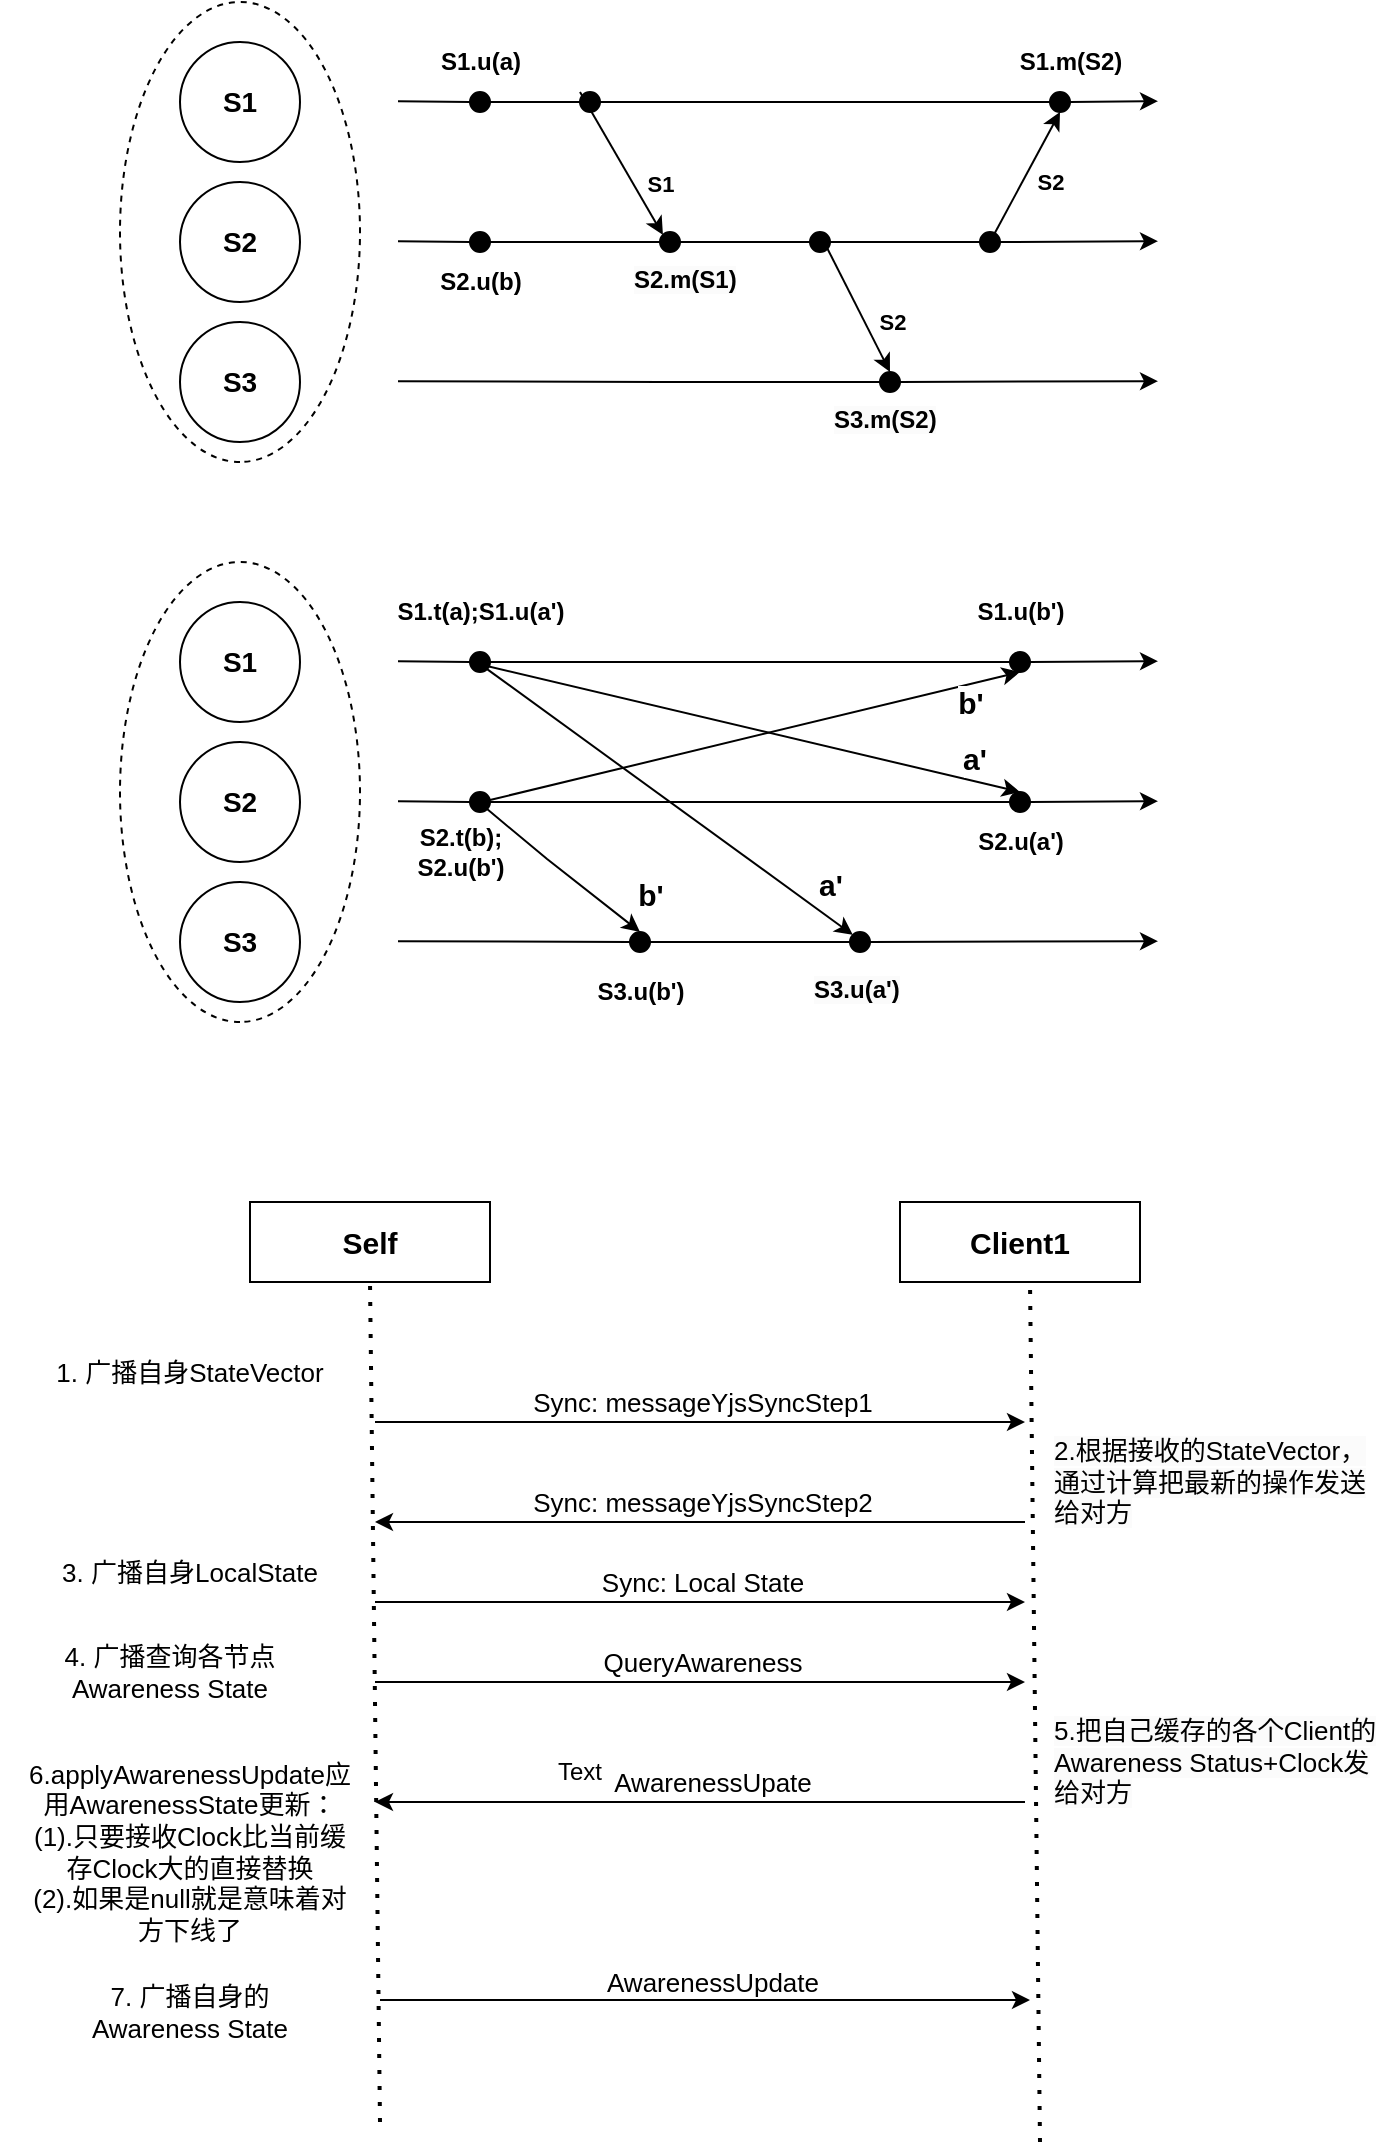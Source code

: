 <mxfile version="24.2.5" type="device">
  <diagram name="第 1 页" id="sdlx1Oh1yUKmL0ftvZPC">
    <mxGraphModel dx="818" dy="593" grid="1" gridSize="10" guides="1" tooltips="1" connect="1" arrows="1" fold="1" page="1" pageScale="1" pageWidth="827" pageHeight="1169" math="0" shadow="0">
      <root>
        <mxCell id="0" />
        <mxCell id="1" parent="0" />
        <mxCell id="1LWhhxLX60GZ49gmiUkB-2" value="" style="ellipse;whiteSpace=wrap;html=1;direction=south;dashed=1;" vertex="1" parent="1">
          <mxGeometry x="110" y="290" width="120" height="230" as="geometry" />
        </mxCell>
        <mxCell id="1LWhhxLX60GZ49gmiUkB-3" value="S1" style="ellipse;whiteSpace=wrap;html=1;aspect=fixed;fontSize=14;fontStyle=1" vertex="1" parent="1">
          <mxGeometry x="140" y="310" width="60" height="60" as="geometry" />
        </mxCell>
        <mxCell id="1LWhhxLX60GZ49gmiUkB-4" value="S2" style="ellipse;whiteSpace=wrap;html=1;aspect=fixed;fontSize=14;fontStyle=1" vertex="1" parent="1">
          <mxGeometry x="140" y="380" width="60" height="60" as="geometry" />
        </mxCell>
        <mxCell id="1LWhhxLX60GZ49gmiUkB-5" value="S3" style="ellipse;whiteSpace=wrap;html=1;aspect=fixed;fontSize=14;fontStyle=1" vertex="1" parent="1">
          <mxGeometry x="140" y="450" width="60" height="60" as="geometry" />
        </mxCell>
        <mxCell id="1LWhhxLX60GZ49gmiUkB-6" value="" style="endArrow=classic;html=1;rounded=0;" edge="1" parent="1" source="1LWhhxLX60GZ49gmiUkB-21">
          <mxGeometry width="50" height="50" relative="1" as="geometry">
            <mxPoint x="249" y="339.58" as="sourcePoint" />
            <mxPoint x="629" y="339.58" as="targetPoint" />
          </mxGeometry>
        </mxCell>
        <mxCell id="1LWhhxLX60GZ49gmiUkB-7" value="" style="endArrow=classic;html=1;rounded=0;" edge="1" parent="1" source="1LWhhxLX60GZ49gmiUkB-23">
          <mxGeometry width="50" height="50" relative="1" as="geometry">
            <mxPoint x="249" y="409.58" as="sourcePoint" />
            <mxPoint x="629" y="409.58" as="targetPoint" />
          </mxGeometry>
        </mxCell>
        <mxCell id="1LWhhxLX60GZ49gmiUkB-8" value="" style="endArrow=classic;html=1;rounded=0;" edge="1" parent="1" source="1LWhhxLX60GZ49gmiUkB-17">
          <mxGeometry width="50" height="50" relative="1" as="geometry">
            <mxPoint x="249" y="479.58" as="sourcePoint" />
            <mxPoint x="629" y="479.58" as="targetPoint" />
          </mxGeometry>
        </mxCell>
        <mxCell id="1LWhhxLX60GZ49gmiUkB-11" value="" style="endArrow=none;html=1;rounded=0;endFill=0;" edge="1" parent="1" target="1LWhhxLX60GZ49gmiUkB-9">
          <mxGeometry width="50" height="50" relative="1" as="geometry">
            <mxPoint x="249" y="339.58" as="sourcePoint" />
            <mxPoint x="629" y="339.58" as="targetPoint" />
          </mxGeometry>
        </mxCell>
        <mxCell id="1LWhhxLX60GZ49gmiUkB-9" value="" style="ellipse;whiteSpace=wrap;html=1;aspect=fixed;fillColor=#000000;" vertex="1" parent="1">
          <mxGeometry x="285" y="335" width="10" height="10" as="geometry" />
        </mxCell>
        <mxCell id="1LWhhxLX60GZ49gmiUkB-12" value="S1.t(a);S1.u(a&#39;)" style="text;html=1;align=center;verticalAlign=middle;resizable=0;points=[];autosize=1;strokeColor=none;fillColor=none;fontStyle=1" vertex="1" parent="1">
          <mxGeometry x="240" y="300" width="100" height="30" as="geometry" />
        </mxCell>
        <mxCell id="1LWhhxLX60GZ49gmiUkB-14" value="" style="endArrow=none;html=1;rounded=0;endFill=0;" edge="1" parent="1" target="1LWhhxLX60GZ49gmiUkB-13">
          <mxGeometry width="50" height="50" relative="1" as="geometry">
            <mxPoint x="249" y="409.58" as="sourcePoint" />
            <mxPoint x="629" y="409.58" as="targetPoint" />
          </mxGeometry>
        </mxCell>
        <mxCell id="1LWhhxLX60GZ49gmiUkB-13" value="" style="ellipse;whiteSpace=wrap;html=1;aspect=fixed;fillColor=#000000;" vertex="1" parent="1">
          <mxGeometry x="285" y="405" width="10" height="10" as="geometry" />
        </mxCell>
        <mxCell id="1LWhhxLX60GZ49gmiUkB-16" value="" style="endArrow=none;html=1;rounded=0;endFill=0;" edge="1" parent="1" target="1LWhhxLX60GZ49gmiUkB-15">
          <mxGeometry width="50" height="50" relative="1" as="geometry">
            <mxPoint x="249" y="479.58" as="sourcePoint" />
            <mxPoint x="629" y="479.58" as="targetPoint" />
          </mxGeometry>
        </mxCell>
        <mxCell id="1LWhhxLX60GZ49gmiUkB-15" value="" style="ellipse;whiteSpace=wrap;html=1;aspect=fixed;fillColor=#000000;" vertex="1" parent="1">
          <mxGeometry x="365" y="475" width="10" height="10" as="geometry" />
        </mxCell>
        <mxCell id="1LWhhxLX60GZ49gmiUkB-18" value="" style="endArrow=none;html=1;rounded=0;endFill=0;" edge="1" parent="1" source="1LWhhxLX60GZ49gmiUkB-15" target="1LWhhxLX60GZ49gmiUkB-17">
          <mxGeometry width="50" height="50" relative="1" as="geometry">
            <mxPoint x="355" y="480" as="sourcePoint" />
            <mxPoint x="629" y="479.58" as="targetPoint" />
          </mxGeometry>
        </mxCell>
        <mxCell id="1LWhhxLX60GZ49gmiUkB-17" value="" style="ellipse;whiteSpace=wrap;html=1;aspect=fixed;fillColor=#000000;" vertex="1" parent="1">
          <mxGeometry x="475" y="475" width="10" height="10" as="geometry" />
        </mxCell>
        <mxCell id="1LWhhxLX60GZ49gmiUkB-22" value="" style="endArrow=none;html=1;rounded=0;endFill=0;" edge="1" parent="1" source="1LWhhxLX60GZ49gmiUkB-9" target="1LWhhxLX60GZ49gmiUkB-21">
          <mxGeometry width="50" height="50" relative="1" as="geometry">
            <mxPoint x="295" y="340" as="sourcePoint" />
            <mxPoint x="629" y="339.58" as="targetPoint" />
          </mxGeometry>
        </mxCell>
        <mxCell id="1LWhhxLX60GZ49gmiUkB-21" value="" style="ellipse;whiteSpace=wrap;html=1;aspect=fixed;fillColor=#000000;" vertex="1" parent="1">
          <mxGeometry x="555" y="335" width="10" height="10" as="geometry" />
        </mxCell>
        <mxCell id="1LWhhxLX60GZ49gmiUkB-24" value="" style="endArrow=none;html=1;rounded=0;endFill=0;" edge="1" parent="1" source="1LWhhxLX60GZ49gmiUkB-13" target="1LWhhxLX60GZ49gmiUkB-23">
          <mxGeometry width="50" height="50" relative="1" as="geometry">
            <mxPoint x="295" y="410" as="sourcePoint" />
            <mxPoint x="629" y="409.58" as="targetPoint" />
          </mxGeometry>
        </mxCell>
        <mxCell id="1LWhhxLX60GZ49gmiUkB-23" value="" style="ellipse;whiteSpace=wrap;html=1;aspect=fixed;fillColor=#000000;" vertex="1" parent="1">
          <mxGeometry x="555" y="405" width="10" height="10" as="geometry" />
        </mxCell>
        <mxCell id="1LWhhxLX60GZ49gmiUkB-25" value="S2.t(b);&lt;div&gt;S2.u(b&#39;)&lt;/div&gt;" style="text;html=1;align=center;verticalAlign=middle;resizable=0;points=[];autosize=1;strokeColor=none;fillColor=none;fontStyle=1" vertex="1" parent="1">
          <mxGeometry x="245" y="415" width="70" height="40" as="geometry" />
        </mxCell>
        <mxCell id="1LWhhxLX60GZ49gmiUkB-26" value="S3.u(b&#39;)" style="text;html=1;align=center;verticalAlign=middle;resizable=0;points=[];autosize=1;strokeColor=none;fillColor=none;fontStyle=1" vertex="1" parent="1">
          <mxGeometry x="335" y="490" width="70" height="30" as="geometry" />
        </mxCell>
        <mxCell id="1LWhhxLX60GZ49gmiUkB-27" value="&lt;span style=&quot;color: rgb(0, 0, 0); font-family: Helvetica; font-size: 12px; font-style: normal; font-variant-ligatures: normal; font-variant-caps: normal; font-weight: 700; letter-spacing: normal; orphans: 2; text-align: center; text-indent: 0px; text-transform: none; widows: 2; word-spacing: 0px; -webkit-text-stroke-width: 0px; white-space: nowrap; background-color: rgb(251, 251, 251); text-decoration-thickness: initial; text-decoration-style: initial; text-decoration-color: initial; display: inline !important; float: none;&quot;&gt;S3.u(a&#39;)&lt;/span&gt;" style="text;whiteSpace=wrap;html=1;" vertex="1" parent="1">
          <mxGeometry x="455" y="490" width="120" height="40" as="geometry" />
        </mxCell>
        <mxCell id="1LWhhxLX60GZ49gmiUkB-28" value="S1.u(b&#39;)" style="text;html=1;align=center;verticalAlign=middle;resizable=0;points=[];autosize=1;strokeColor=none;fillColor=none;fontStyle=1" vertex="1" parent="1">
          <mxGeometry x="525" y="300" width="70" height="30" as="geometry" />
        </mxCell>
        <mxCell id="1LWhhxLX60GZ49gmiUkB-29" value="S2.u(a&#39;)" style="text;html=1;align=center;verticalAlign=middle;resizable=0;points=[];autosize=1;strokeColor=none;fillColor=none;fontStyle=1" vertex="1" parent="1">
          <mxGeometry x="525" y="415" width="70" height="30" as="geometry" />
        </mxCell>
        <mxCell id="1LWhhxLX60GZ49gmiUkB-32" value="" style="endArrow=classic;html=1;rounded=0;entryX=0;entryY=0;entryDx=0;entryDy=0;exitX=1;exitY=1;exitDx=0;exitDy=0;" edge="1" parent="1" source="1LWhhxLX60GZ49gmiUkB-9" target="1LWhhxLX60GZ49gmiUkB-17">
          <mxGeometry width="50" height="50" relative="1" as="geometry">
            <mxPoint x="335" y="370" as="sourcePoint" />
            <mxPoint x="385" y="320" as="targetPoint" />
          </mxGeometry>
        </mxCell>
        <mxCell id="1LWhhxLX60GZ49gmiUkB-33" value="a&lt;font style=&quot;font-size: 15px;&quot;&gt;&lt;span style=&quot;font-size: 15px;&quot;&gt;&#39;&lt;/span&gt;&lt;/font&gt;" style="edgeLabel;html=1;align=center;verticalAlign=middle;resizable=0;points=[];fontSize=15;fontStyle=1" vertex="1" connectable="0" parent="1LWhhxLX60GZ49gmiUkB-32">
          <mxGeometry x="0.731" y="-1" relative="1" as="geometry">
            <mxPoint x="14" y="-9" as="offset" />
          </mxGeometry>
        </mxCell>
        <mxCell id="1LWhhxLX60GZ49gmiUkB-34" value="" style="endArrow=classic;html=1;rounded=0;exitX=1;exitY=1;exitDx=0;exitDy=0;entryX=0.5;entryY=0;entryDx=0;entryDy=0;" edge="1" parent="1" target="1LWhhxLX60GZ49gmiUkB-23">
          <mxGeometry width="50" height="50" relative="1" as="geometry">
            <mxPoint x="285" y="340" as="sourcePoint" />
            <mxPoint x="525" y="380" as="targetPoint" />
          </mxGeometry>
        </mxCell>
        <mxCell id="1LWhhxLX60GZ49gmiUkB-35" value="a&lt;font style=&quot;font-size: 15px;&quot;&gt;&lt;span style=&quot;font-size: 15px;&quot;&gt;&#39;&lt;/span&gt;&lt;/font&gt;" style="edgeLabel;html=1;align=center;verticalAlign=middle;resizable=0;points=[];fontSize=15;fontStyle=1" vertex="1" connectable="0" parent="1LWhhxLX60GZ49gmiUkB-34">
          <mxGeometry x="0.731" y="-1" relative="1" as="geometry">
            <mxPoint x="14" y="-9" as="offset" />
          </mxGeometry>
        </mxCell>
        <mxCell id="1LWhhxLX60GZ49gmiUkB-36" value="" style="endArrow=classic;html=1;rounded=0;entryX=0.5;entryY=0;entryDx=0;entryDy=0;" edge="1" parent="1" target="1LWhhxLX60GZ49gmiUkB-15">
          <mxGeometry width="50" height="50" relative="1" as="geometry">
            <mxPoint x="293.54" y="413.54" as="sourcePoint" />
            <mxPoint x="365.004" y="475.004" as="targetPoint" />
            <Array as="points">
              <mxPoint x="323.54" y="438.54" />
            </Array>
          </mxGeometry>
        </mxCell>
        <mxCell id="1LWhhxLX60GZ49gmiUkB-37" value="b&#39;" style="edgeLabel;html=1;align=center;verticalAlign=middle;resizable=0;points=[];fontSize=15;fontStyle=1" vertex="1" connectable="0" parent="1LWhhxLX60GZ49gmiUkB-36">
          <mxGeometry x="0.342" y="2" relative="1" as="geometry">
            <mxPoint x="29" y="2" as="offset" />
          </mxGeometry>
        </mxCell>
        <mxCell id="1LWhhxLX60GZ49gmiUkB-40" value="" style="endArrow=classic;html=1;rounded=0;entryX=0.5;entryY=1;entryDx=0;entryDy=0;" edge="1" parent="1" target="1LWhhxLX60GZ49gmiUkB-21">
          <mxGeometry width="50" height="50" relative="1" as="geometry">
            <mxPoint x="295" y="409" as="sourcePoint" />
            <mxPoint x="395" y="370" as="targetPoint" />
            <Array as="points" />
          </mxGeometry>
        </mxCell>
        <mxCell id="1LWhhxLX60GZ49gmiUkB-41" value="b&#39;" style="edgeLabel;html=1;align=center;verticalAlign=middle;resizable=0;points=[];fontSize=15;fontStyle=1" vertex="1" connectable="0" parent="1LWhhxLX60GZ49gmiUkB-40">
          <mxGeometry x="0.342" y="2" relative="1" as="geometry">
            <mxPoint x="62" y="-4" as="offset" />
          </mxGeometry>
        </mxCell>
        <mxCell id="1LWhhxLX60GZ49gmiUkB-42" value="" style="ellipse;whiteSpace=wrap;html=1;direction=south;dashed=1;" vertex="1" parent="1">
          <mxGeometry x="110" y="10" width="120" height="230" as="geometry" />
        </mxCell>
        <mxCell id="1LWhhxLX60GZ49gmiUkB-43" value="S1" style="ellipse;whiteSpace=wrap;html=1;aspect=fixed;fontSize=14;fontStyle=1" vertex="1" parent="1">
          <mxGeometry x="140" y="30" width="60" height="60" as="geometry" />
        </mxCell>
        <mxCell id="1LWhhxLX60GZ49gmiUkB-44" value="S2" style="ellipse;whiteSpace=wrap;html=1;aspect=fixed;fontSize=14;fontStyle=1" vertex="1" parent="1">
          <mxGeometry x="140" y="100" width="60" height="60" as="geometry" />
        </mxCell>
        <mxCell id="1LWhhxLX60GZ49gmiUkB-45" value="S3" style="ellipse;whiteSpace=wrap;html=1;aspect=fixed;fontSize=14;fontStyle=1" vertex="1" parent="1">
          <mxGeometry x="140" y="170" width="60" height="60" as="geometry" />
        </mxCell>
        <mxCell id="1LWhhxLX60GZ49gmiUkB-46" value="" style="endArrow=classic;html=1;rounded=0;" edge="1" parent="1" source="1LWhhxLX60GZ49gmiUkB-59">
          <mxGeometry width="50" height="50" relative="1" as="geometry">
            <mxPoint x="249" y="59.58" as="sourcePoint" />
            <mxPoint x="629" y="59.58" as="targetPoint" />
          </mxGeometry>
        </mxCell>
        <mxCell id="1LWhhxLX60GZ49gmiUkB-47" value="" style="endArrow=classic;html=1;rounded=0;" edge="1" parent="1" source="1LWhhxLX60GZ49gmiUkB-61">
          <mxGeometry width="50" height="50" relative="1" as="geometry">
            <mxPoint x="249" y="129.58" as="sourcePoint" />
            <mxPoint x="629" y="129.58" as="targetPoint" />
          </mxGeometry>
        </mxCell>
        <mxCell id="1LWhhxLX60GZ49gmiUkB-48" value="" style="endArrow=classic;html=1;rounded=0;" edge="1" parent="1" source="1LWhhxLX60GZ49gmiUkB-57">
          <mxGeometry width="50" height="50" relative="1" as="geometry">
            <mxPoint x="249" y="199.58" as="sourcePoint" />
            <mxPoint x="629" y="199.58" as="targetPoint" />
          </mxGeometry>
        </mxCell>
        <mxCell id="1LWhhxLX60GZ49gmiUkB-49" value="" style="endArrow=none;html=1;rounded=0;endFill=0;" edge="1" parent="1" target="1LWhhxLX60GZ49gmiUkB-50">
          <mxGeometry width="50" height="50" relative="1" as="geometry">
            <mxPoint x="249" y="59.58" as="sourcePoint" />
            <mxPoint x="629" y="59.58" as="targetPoint" />
          </mxGeometry>
        </mxCell>
        <mxCell id="1LWhhxLX60GZ49gmiUkB-50" value="" style="ellipse;whiteSpace=wrap;html=1;aspect=fixed;fillColor=#000000;" vertex="1" parent="1">
          <mxGeometry x="285" y="55" width="10" height="10" as="geometry" />
        </mxCell>
        <mxCell id="1LWhhxLX60GZ49gmiUkB-51" value="S1.u(a)" style="text;html=1;align=center;verticalAlign=middle;resizable=0;points=[];autosize=1;strokeColor=none;fillColor=none;fontStyle=1" vertex="1" parent="1">
          <mxGeometry x="260" y="25" width="60" height="30" as="geometry" />
        </mxCell>
        <mxCell id="1LWhhxLX60GZ49gmiUkB-52" value="" style="endArrow=none;html=1;rounded=0;endFill=0;" edge="1" parent="1" target="1LWhhxLX60GZ49gmiUkB-53">
          <mxGeometry width="50" height="50" relative="1" as="geometry">
            <mxPoint x="249" y="129.58" as="sourcePoint" />
            <mxPoint x="629" y="129.58" as="targetPoint" />
          </mxGeometry>
        </mxCell>
        <mxCell id="1LWhhxLX60GZ49gmiUkB-53" value="" style="ellipse;whiteSpace=wrap;html=1;aspect=fixed;fillColor=#000000;" vertex="1" parent="1">
          <mxGeometry x="285" y="125" width="10" height="10" as="geometry" />
        </mxCell>
        <mxCell id="1LWhhxLX60GZ49gmiUkB-54" value="" style="endArrow=none;html=1;rounded=0;endFill=0;" edge="1" parent="1">
          <mxGeometry width="50" height="50" relative="1" as="geometry">
            <mxPoint x="249" y="199.58" as="sourcePoint" />
            <mxPoint x="380" y="200" as="targetPoint" />
          </mxGeometry>
        </mxCell>
        <mxCell id="1LWhhxLX60GZ49gmiUkB-56" value="" style="endArrow=none;html=1;rounded=0;endFill=0;" edge="1" parent="1" target="1LWhhxLX60GZ49gmiUkB-57">
          <mxGeometry width="50" height="50" relative="1" as="geometry">
            <mxPoint x="375" y="200" as="sourcePoint" />
            <mxPoint x="629" y="199.58" as="targetPoint" />
          </mxGeometry>
        </mxCell>
        <mxCell id="1LWhhxLX60GZ49gmiUkB-57" value="" style="ellipse;whiteSpace=wrap;html=1;aspect=fixed;fillColor=#000000;" vertex="1" parent="1">
          <mxGeometry x="490" y="195" width="10" height="10" as="geometry" />
        </mxCell>
        <mxCell id="1LWhhxLX60GZ49gmiUkB-58" value="" style="endArrow=none;html=1;rounded=0;endFill=0;" edge="1" parent="1" source="1LWhhxLX60GZ49gmiUkB-75" target="1LWhhxLX60GZ49gmiUkB-59">
          <mxGeometry width="50" height="50" relative="1" as="geometry">
            <mxPoint x="295" y="60" as="sourcePoint" />
            <mxPoint x="629" y="59.58" as="targetPoint" />
          </mxGeometry>
        </mxCell>
        <mxCell id="1LWhhxLX60GZ49gmiUkB-59" value="" style="ellipse;whiteSpace=wrap;html=1;aspect=fixed;fillColor=#000000;" vertex="1" parent="1">
          <mxGeometry x="575" y="55" width="10" height="10" as="geometry" />
        </mxCell>
        <mxCell id="1LWhhxLX60GZ49gmiUkB-60" value="" style="endArrow=none;html=1;rounded=0;endFill=0;" edge="1" parent="1" source="1LWhhxLX60GZ49gmiUkB-78" target="1LWhhxLX60GZ49gmiUkB-61">
          <mxGeometry width="50" height="50" relative="1" as="geometry">
            <mxPoint x="295" y="130" as="sourcePoint" />
            <mxPoint x="629" y="129.58" as="targetPoint" />
          </mxGeometry>
        </mxCell>
        <mxCell id="1LWhhxLX60GZ49gmiUkB-61" value="" style="ellipse;whiteSpace=wrap;html=1;aspect=fixed;fillColor=#000000;" vertex="1" parent="1">
          <mxGeometry x="540" y="125" width="10" height="10" as="geometry" />
        </mxCell>
        <mxCell id="1LWhhxLX60GZ49gmiUkB-62" value="&lt;div&gt;S2.u(b)&lt;/div&gt;" style="text;html=1;align=center;verticalAlign=middle;resizable=0;points=[];autosize=1;strokeColor=none;fillColor=none;fontStyle=1" vertex="1" parent="1">
          <mxGeometry x="260" y="135" width="60" height="30" as="geometry" />
        </mxCell>
        <mxCell id="1LWhhxLX60GZ49gmiUkB-64" value="&lt;span style=&quot;color: rgb(0, 0, 0); font-family: Helvetica; font-size: 12px; font-style: normal; font-variant-ligatures: normal; font-variant-caps: normal; font-weight: 700; letter-spacing: normal; orphans: 2; text-align: center; text-indent: 0px; text-transform: none; widows: 2; word-spacing: 0px; -webkit-text-stroke-width: 0px; white-space: nowrap; background-color: rgb(251, 251, 251); text-decoration-thickness: initial; text-decoration-style: initial; text-decoration-color: initial; display: inline !important; float: none;&quot;&gt;S3.m(S2)&lt;/span&gt;" style="text;whiteSpace=wrap;html=1;" vertex="1" parent="1">
          <mxGeometry x="465" y="205" width="120" height="40" as="geometry" />
        </mxCell>
        <mxCell id="1LWhhxLX60GZ49gmiUkB-65" value="S1.m(S2)" style="text;html=1;align=center;verticalAlign=middle;resizable=0;points=[];autosize=1;strokeColor=none;fillColor=none;fontStyle=1" vertex="1" parent="1">
          <mxGeometry x="550" y="25" width="70" height="30" as="geometry" />
        </mxCell>
        <mxCell id="1LWhhxLX60GZ49gmiUkB-76" value="" style="endArrow=none;html=1;rounded=0;endFill=0;" edge="1" parent="1" source="1LWhhxLX60GZ49gmiUkB-50" target="1LWhhxLX60GZ49gmiUkB-75">
          <mxGeometry width="50" height="50" relative="1" as="geometry">
            <mxPoint x="295" y="60" as="sourcePoint" />
            <mxPoint x="555" y="60" as="targetPoint" />
          </mxGeometry>
        </mxCell>
        <mxCell id="1LWhhxLX60GZ49gmiUkB-75" value="" style="ellipse;whiteSpace=wrap;html=1;aspect=fixed;fillColor=#000000;" vertex="1" parent="1">
          <mxGeometry x="340" y="55" width="10" height="10" as="geometry" />
        </mxCell>
        <mxCell id="1LWhhxLX60GZ49gmiUkB-77" value="" style="ellipse;whiteSpace=wrap;html=1;aspect=fixed;fillColor=#000000;" vertex="1" parent="1">
          <mxGeometry x="380" y="125" width="10" height="10" as="geometry" />
        </mxCell>
        <mxCell id="1LWhhxLX60GZ49gmiUkB-79" value="" style="endArrow=none;html=1;rounded=0;endFill=0;" edge="1" parent="1" source="1LWhhxLX60GZ49gmiUkB-53" target="1LWhhxLX60GZ49gmiUkB-78">
          <mxGeometry width="50" height="50" relative="1" as="geometry">
            <mxPoint x="295" y="130" as="sourcePoint" />
            <mxPoint x="555" y="130" as="targetPoint" />
          </mxGeometry>
        </mxCell>
        <mxCell id="1LWhhxLX60GZ49gmiUkB-78" value="" style="ellipse;whiteSpace=wrap;html=1;aspect=fixed;fillColor=#000000;" vertex="1" parent="1">
          <mxGeometry x="455" y="125" width="10" height="10" as="geometry" />
        </mxCell>
        <mxCell id="1LWhhxLX60GZ49gmiUkB-80" value="&lt;span style=&quot;color: rgb(0, 0, 0); font-family: Helvetica; font-size: 12px; font-style: normal; font-variant-ligatures: normal; font-variant-caps: normal; font-weight: 700; letter-spacing: normal; orphans: 2; text-align: center; text-indent: 0px; text-transform: none; widows: 2; word-spacing: 0px; -webkit-text-stroke-width: 0px; white-space: nowrap; background-color: rgb(251, 251, 251); text-decoration-thickness: initial; text-decoration-style: initial; text-decoration-color: initial; display: inline !important; float: none;&quot;&gt;S2.m(S1)&lt;/span&gt;" style="text;whiteSpace=wrap;html=1;" vertex="1" parent="1">
          <mxGeometry x="365" y="135" width="70" height="40" as="geometry" />
        </mxCell>
        <mxCell id="1LWhhxLX60GZ49gmiUkB-82" value="" style="endArrow=classic;html=1;rounded=0;entryX=0;entryY=0;entryDx=0;entryDy=0;" edge="1" parent="1" target="1LWhhxLX60GZ49gmiUkB-77">
          <mxGeometry width="50" height="50" relative="1" as="geometry">
            <mxPoint x="340" y="55" as="sourcePoint" />
            <mxPoint x="380" y="115" as="targetPoint" />
          </mxGeometry>
        </mxCell>
        <mxCell id="1LWhhxLX60GZ49gmiUkB-83" value="S1" style="edgeLabel;html=1;align=center;verticalAlign=middle;resizable=0;points=[];fontSize=11;fontStyle=1" vertex="1" connectable="0" parent="1LWhhxLX60GZ49gmiUkB-82">
          <mxGeometry x="0.372" y="1" relative="1" as="geometry">
            <mxPoint x="11" y="-3" as="offset" />
          </mxGeometry>
        </mxCell>
        <mxCell id="1LWhhxLX60GZ49gmiUkB-84" value="" style="endArrow=classic;html=1;rounded=0;entryX=0.5;entryY=0;entryDx=0;entryDy=0;" edge="1" parent="1" target="1LWhhxLX60GZ49gmiUkB-57">
          <mxGeometry width="50" height="50" relative="1" as="geometry">
            <mxPoint x="459.5" y="125" as="sourcePoint" />
            <mxPoint x="490" y="190" as="targetPoint" />
          </mxGeometry>
        </mxCell>
        <mxCell id="1LWhhxLX60GZ49gmiUkB-85" value="S2" style="edgeLabel;html=1;align=center;verticalAlign=middle;resizable=0;points=[];fontSize=11;fontStyle=1" vertex="1" connectable="0" parent="1LWhhxLX60GZ49gmiUkB-84">
          <mxGeometry x="0.372" y="1" relative="1" as="geometry">
            <mxPoint x="11" y="-3" as="offset" />
          </mxGeometry>
        </mxCell>
        <mxCell id="1LWhhxLX60GZ49gmiUkB-86" value="" style="endArrow=classic;html=1;rounded=0;entryX=0.5;entryY=1;entryDx=0;entryDy=0;" edge="1" parent="1" target="1LWhhxLX60GZ49gmiUkB-59">
          <mxGeometry width="50" height="50" relative="1" as="geometry">
            <mxPoint x="545" y="130" as="sourcePoint" />
            <mxPoint x="595" y="80" as="targetPoint" />
          </mxGeometry>
        </mxCell>
        <mxCell id="1LWhhxLX60GZ49gmiUkB-87" value="S2" style="edgeLabel;html=1;align=center;verticalAlign=middle;resizable=0;points=[];fontStyle=1" vertex="1" connectable="0" parent="1LWhhxLX60GZ49gmiUkB-86">
          <mxGeometry x="0.114" y="2" relative="1" as="geometry">
            <mxPoint x="12" y="7" as="offset" />
          </mxGeometry>
        </mxCell>
        <mxCell id="1LWhhxLX60GZ49gmiUkB-88" value="Self" style="rounded=0;whiteSpace=wrap;html=1;fontStyle=1;fontSize=15;" vertex="1" parent="1">
          <mxGeometry x="175" y="610" width="120" height="40" as="geometry" />
        </mxCell>
        <mxCell id="1LWhhxLX60GZ49gmiUkB-89" value="Client1" style="rounded=0;whiteSpace=wrap;html=1;fontStyle=1;fontSize=15;" vertex="1" parent="1">
          <mxGeometry x="500" y="610" width="120" height="40" as="geometry" />
        </mxCell>
        <mxCell id="1LWhhxLX60GZ49gmiUkB-90" value="" style="endArrow=none;dashed=1;html=1;dashPattern=1 3;strokeWidth=2;rounded=0;entryX=0.5;entryY=1;entryDx=0;entryDy=0;" edge="1" parent="1" target="1LWhhxLX60GZ49gmiUkB-88">
          <mxGeometry width="50" height="50" relative="1" as="geometry">
            <mxPoint x="240" y="1070" as="sourcePoint" />
            <mxPoint x="230" y="680" as="targetPoint" />
          </mxGeometry>
        </mxCell>
        <mxCell id="1LWhhxLX60GZ49gmiUkB-91" value="" style="endArrow=none;dashed=1;html=1;dashPattern=1 3;strokeWidth=2;rounded=0;entryX=0.5;entryY=1;entryDx=0;entryDy=0;" edge="1" parent="1">
          <mxGeometry width="50" height="50" relative="1" as="geometry">
            <mxPoint x="570" y="1080" as="sourcePoint" />
            <mxPoint x="565" y="650" as="targetPoint" />
          </mxGeometry>
        </mxCell>
        <mxCell id="1LWhhxLX60GZ49gmiUkB-92" value="Text" style="text;html=1;align=center;verticalAlign=middle;whiteSpace=wrap;rounded=0;" vertex="1" parent="1">
          <mxGeometry x="310" y="880" width="60" height="30" as="geometry" />
        </mxCell>
        <mxCell id="1LWhhxLX60GZ49gmiUkB-93" value="1. 广播自身StateVector" style="text;html=1;align=center;verticalAlign=middle;whiteSpace=wrap;rounded=0;fontSize=13;fontStyle=0" vertex="1" parent="1">
          <mxGeometry x="60" y="680" width="170" height="30" as="geometry" />
        </mxCell>
        <mxCell id="1LWhhxLX60GZ49gmiUkB-94" value="" style="endArrow=classic;html=1;rounded=0;" edge="1" parent="1">
          <mxGeometry width="50" height="50" relative="1" as="geometry">
            <mxPoint x="237.5" y="720" as="sourcePoint" />
            <mxPoint x="562.5" y="720" as="targetPoint" />
          </mxGeometry>
        </mxCell>
        <mxCell id="1LWhhxLX60GZ49gmiUkB-95" value="Sync: messageYjsSyncStep1" style="edgeLabel;html=1;align=center;verticalAlign=middle;resizable=0;points=[];fontSize=13;" vertex="1" connectable="0" parent="1LWhhxLX60GZ49gmiUkB-94">
          <mxGeometry x="-0.598" y="-1" relative="1" as="geometry">
            <mxPoint x="98" y="-11" as="offset" />
          </mxGeometry>
        </mxCell>
        <mxCell id="1LWhhxLX60GZ49gmiUkB-96" value="" style="endArrow=none;html=1;rounded=0;startArrow=classic;startFill=1;endFill=0;" edge="1" parent="1">
          <mxGeometry width="50" height="50" relative="1" as="geometry">
            <mxPoint x="237.5" y="770" as="sourcePoint" />
            <mxPoint x="562.5" y="770" as="targetPoint" />
          </mxGeometry>
        </mxCell>
        <mxCell id="1LWhhxLX60GZ49gmiUkB-97" value="Sync: messageYjsSyncStep2" style="edgeLabel;html=1;align=center;verticalAlign=middle;resizable=0;points=[];fontSize=13;" vertex="1" connectable="0" parent="1LWhhxLX60GZ49gmiUkB-96">
          <mxGeometry x="-0.598" y="-1" relative="1" as="geometry">
            <mxPoint x="98" y="-11" as="offset" />
          </mxGeometry>
        </mxCell>
        <mxCell id="1LWhhxLX60GZ49gmiUkB-98" value="&lt;span style=&quot;color: rgb(0, 0, 0); font-family: Helvetica; font-size: 13px; font-style: normal; font-variant-ligatures: normal; font-variant-caps: normal; font-weight: 400; letter-spacing: normal; orphans: 2; text-align: center; text-indent: 0px; text-transform: none; widows: 2; word-spacing: 0px; -webkit-text-stroke-width: 0px; white-space: normal; background-color: rgb(251, 251, 251); text-decoration-thickness: initial; text-decoration-style: initial; text-decoration-color: initial; display: inline !important; float: none;&quot;&gt;2.根据接收的StateVector，通过计算把最新的操作发送给对方&lt;/span&gt;" style="text;whiteSpace=wrap;html=1;" vertex="1" parent="1">
          <mxGeometry x="575" y="720" width="165" height="30" as="geometry" />
        </mxCell>
        <mxCell id="1LWhhxLX60GZ49gmiUkB-99" value="3. 广播自身LocalState" style="text;html=1;align=center;verticalAlign=middle;whiteSpace=wrap;rounded=0;fontSize=13;fontStyle=0" vertex="1" parent="1">
          <mxGeometry x="60" y="780" width="170" height="30" as="geometry" />
        </mxCell>
        <mxCell id="1LWhhxLX60GZ49gmiUkB-100" value="" style="endArrow=classic;html=1;rounded=0;" edge="1" parent="1">
          <mxGeometry width="50" height="50" relative="1" as="geometry">
            <mxPoint x="237.5" y="810" as="sourcePoint" />
            <mxPoint x="562.5" y="810" as="targetPoint" />
          </mxGeometry>
        </mxCell>
        <mxCell id="1LWhhxLX60GZ49gmiUkB-101" value="Sync: Local State" style="edgeLabel;html=1;align=center;verticalAlign=middle;resizable=0;points=[];fontSize=13;" vertex="1" connectable="0" parent="1LWhhxLX60GZ49gmiUkB-100">
          <mxGeometry x="-0.598" y="-1" relative="1" as="geometry">
            <mxPoint x="98" y="-11" as="offset" />
          </mxGeometry>
        </mxCell>
        <mxCell id="1LWhhxLX60GZ49gmiUkB-102" value="" style="endArrow=classic;html=1;rounded=0;" edge="1" parent="1">
          <mxGeometry width="50" height="50" relative="1" as="geometry">
            <mxPoint x="237.5" y="850" as="sourcePoint" />
            <mxPoint x="562.5" y="850" as="targetPoint" />
          </mxGeometry>
        </mxCell>
        <mxCell id="1LWhhxLX60GZ49gmiUkB-103" value="QueryAwareness" style="edgeLabel;html=1;align=center;verticalAlign=middle;resizable=0;points=[];fontSize=13;" vertex="1" connectable="0" parent="1LWhhxLX60GZ49gmiUkB-102">
          <mxGeometry x="-0.598" y="-1" relative="1" as="geometry">
            <mxPoint x="98" y="-11" as="offset" />
          </mxGeometry>
        </mxCell>
        <mxCell id="1LWhhxLX60GZ49gmiUkB-104" value="4. 广播查询各节点&lt;br&gt;Awareness State" style="text;html=1;align=center;verticalAlign=middle;whiteSpace=wrap;rounded=0;fontSize=13;fontStyle=0" vertex="1" parent="1">
          <mxGeometry x="50" y="830" width="170" height="30" as="geometry" />
        </mxCell>
        <mxCell id="1LWhhxLX60GZ49gmiUkB-105" value="" style="endArrow=none;html=1;rounded=0;startArrow=classic;startFill=1;endFill=0;" edge="1" parent="1">
          <mxGeometry width="50" height="50" relative="1" as="geometry">
            <mxPoint x="237.5" y="910" as="sourcePoint" />
            <mxPoint x="562.5" y="910" as="targetPoint" />
          </mxGeometry>
        </mxCell>
        <mxCell id="1LWhhxLX60GZ49gmiUkB-106" value="AwarenessUpate" style="edgeLabel;html=1;align=center;verticalAlign=middle;resizable=0;points=[];fontSize=13;" vertex="1" connectable="0" parent="1LWhhxLX60GZ49gmiUkB-105">
          <mxGeometry x="-0.598" y="-1" relative="1" as="geometry">
            <mxPoint x="103" y="-11" as="offset" />
          </mxGeometry>
        </mxCell>
        <mxCell id="1LWhhxLX60GZ49gmiUkB-107" value="&lt;span style=&quot;color: rgb(0, 0, 0); font-family: Helvetica; font-size: 13px; font-style: normal; font-variant-ligatures: normal; font-variant-caps: normal; font-weight: 400; letter-spacing: normal; orphans: 2; text-align: center; text-indent: 0px; text-transform: none; widows: 2; word-spacing: 0px; -webkit-text-stroke-width: 0px; white-space: normal; background-color: rgb(251, 251, 251); text-decoration-thickness: initial; text-decoration-style: initial; text-decoration-color: initial; display: inline !important; float: none;&quot;&gt;5.把自己缓存的各个Client的Awareness Status+Clock发给对方&lt;/span&gt;" style="text;whiteSpace=wrap;html=1;" vertex="1" parent="1">
          <mxGeometry x="575" y="860" width="165" height="30" as="geometry" />
        </mxCell>
        <mxCell id="1LWhhxLX60GZ49gmiUkB-108" value="6.applyAwarenessUpdate应用AwarenessState更新：&lt;div&gt;(1).只要接收Clock比当前缓存Clock大的直接替换&lt;br&gt;(2).如果是null就是意味着对方下线了&lt;/div&gt;" style="text;html=1;align=center;verticalAlign=middle;whiteSpace=wrap;rounded=0;fontSize=13;fontStyle=0" vertex="1" parent="1">
          <mxGeometry x="60" y="920" width="170" height="30" as="geometry" />
        </mxCell>
        <mxCell id="1LWhhxLX60GZ49gmiUkB-110" value="7. 广播自身的&lt;div&gt;Awareness State&lt;/div&gt;" style="text;html=1;align=center;verticalAlign=middle;whiteSpace=wrap;rounded=0;fontSize=13;fontStyle=0" vertex="1" parent="1">
          <mxGeometry x="60" y="1000" width="170" height="30" as="geometry" />
        </mxCell>
        <mxCell id="1LWhhxLX60GZ49gmiUkB-111" value="" style="endArrow=classic;html=1;rounded=0;" edge="1" parent="1">
          <mxGeometry width="50" height="50" relative="1" as="geometry">
            <mxPoint x="240" y="1009" as="sourcePoint" />
            <mxPoint x="565" y="1009" as="targetPoint" />
          </mxGeometry>
        </mxCell>
        <mxCell id="1LWhhxLX60GZ49gmiUkB-112" value="AwarenessUpdate" style="edgeLabel;html=1;align=center;verticalAlign=middle;resizable=0;points=[];fontSize=13;" vertex="1" connectable="0" parent="1LWhhxLX60GZ49gmiUkB-111">
          <mxGeometry x="-0.598" y="-1" relative="1" as="geometry">
            <mxPoint x="100" y="-10" as="offset" />
          </mxGeometry>
        </mxCell>
      </root>
    </mxGraphModel>
  </diagram>
</mxfile>
